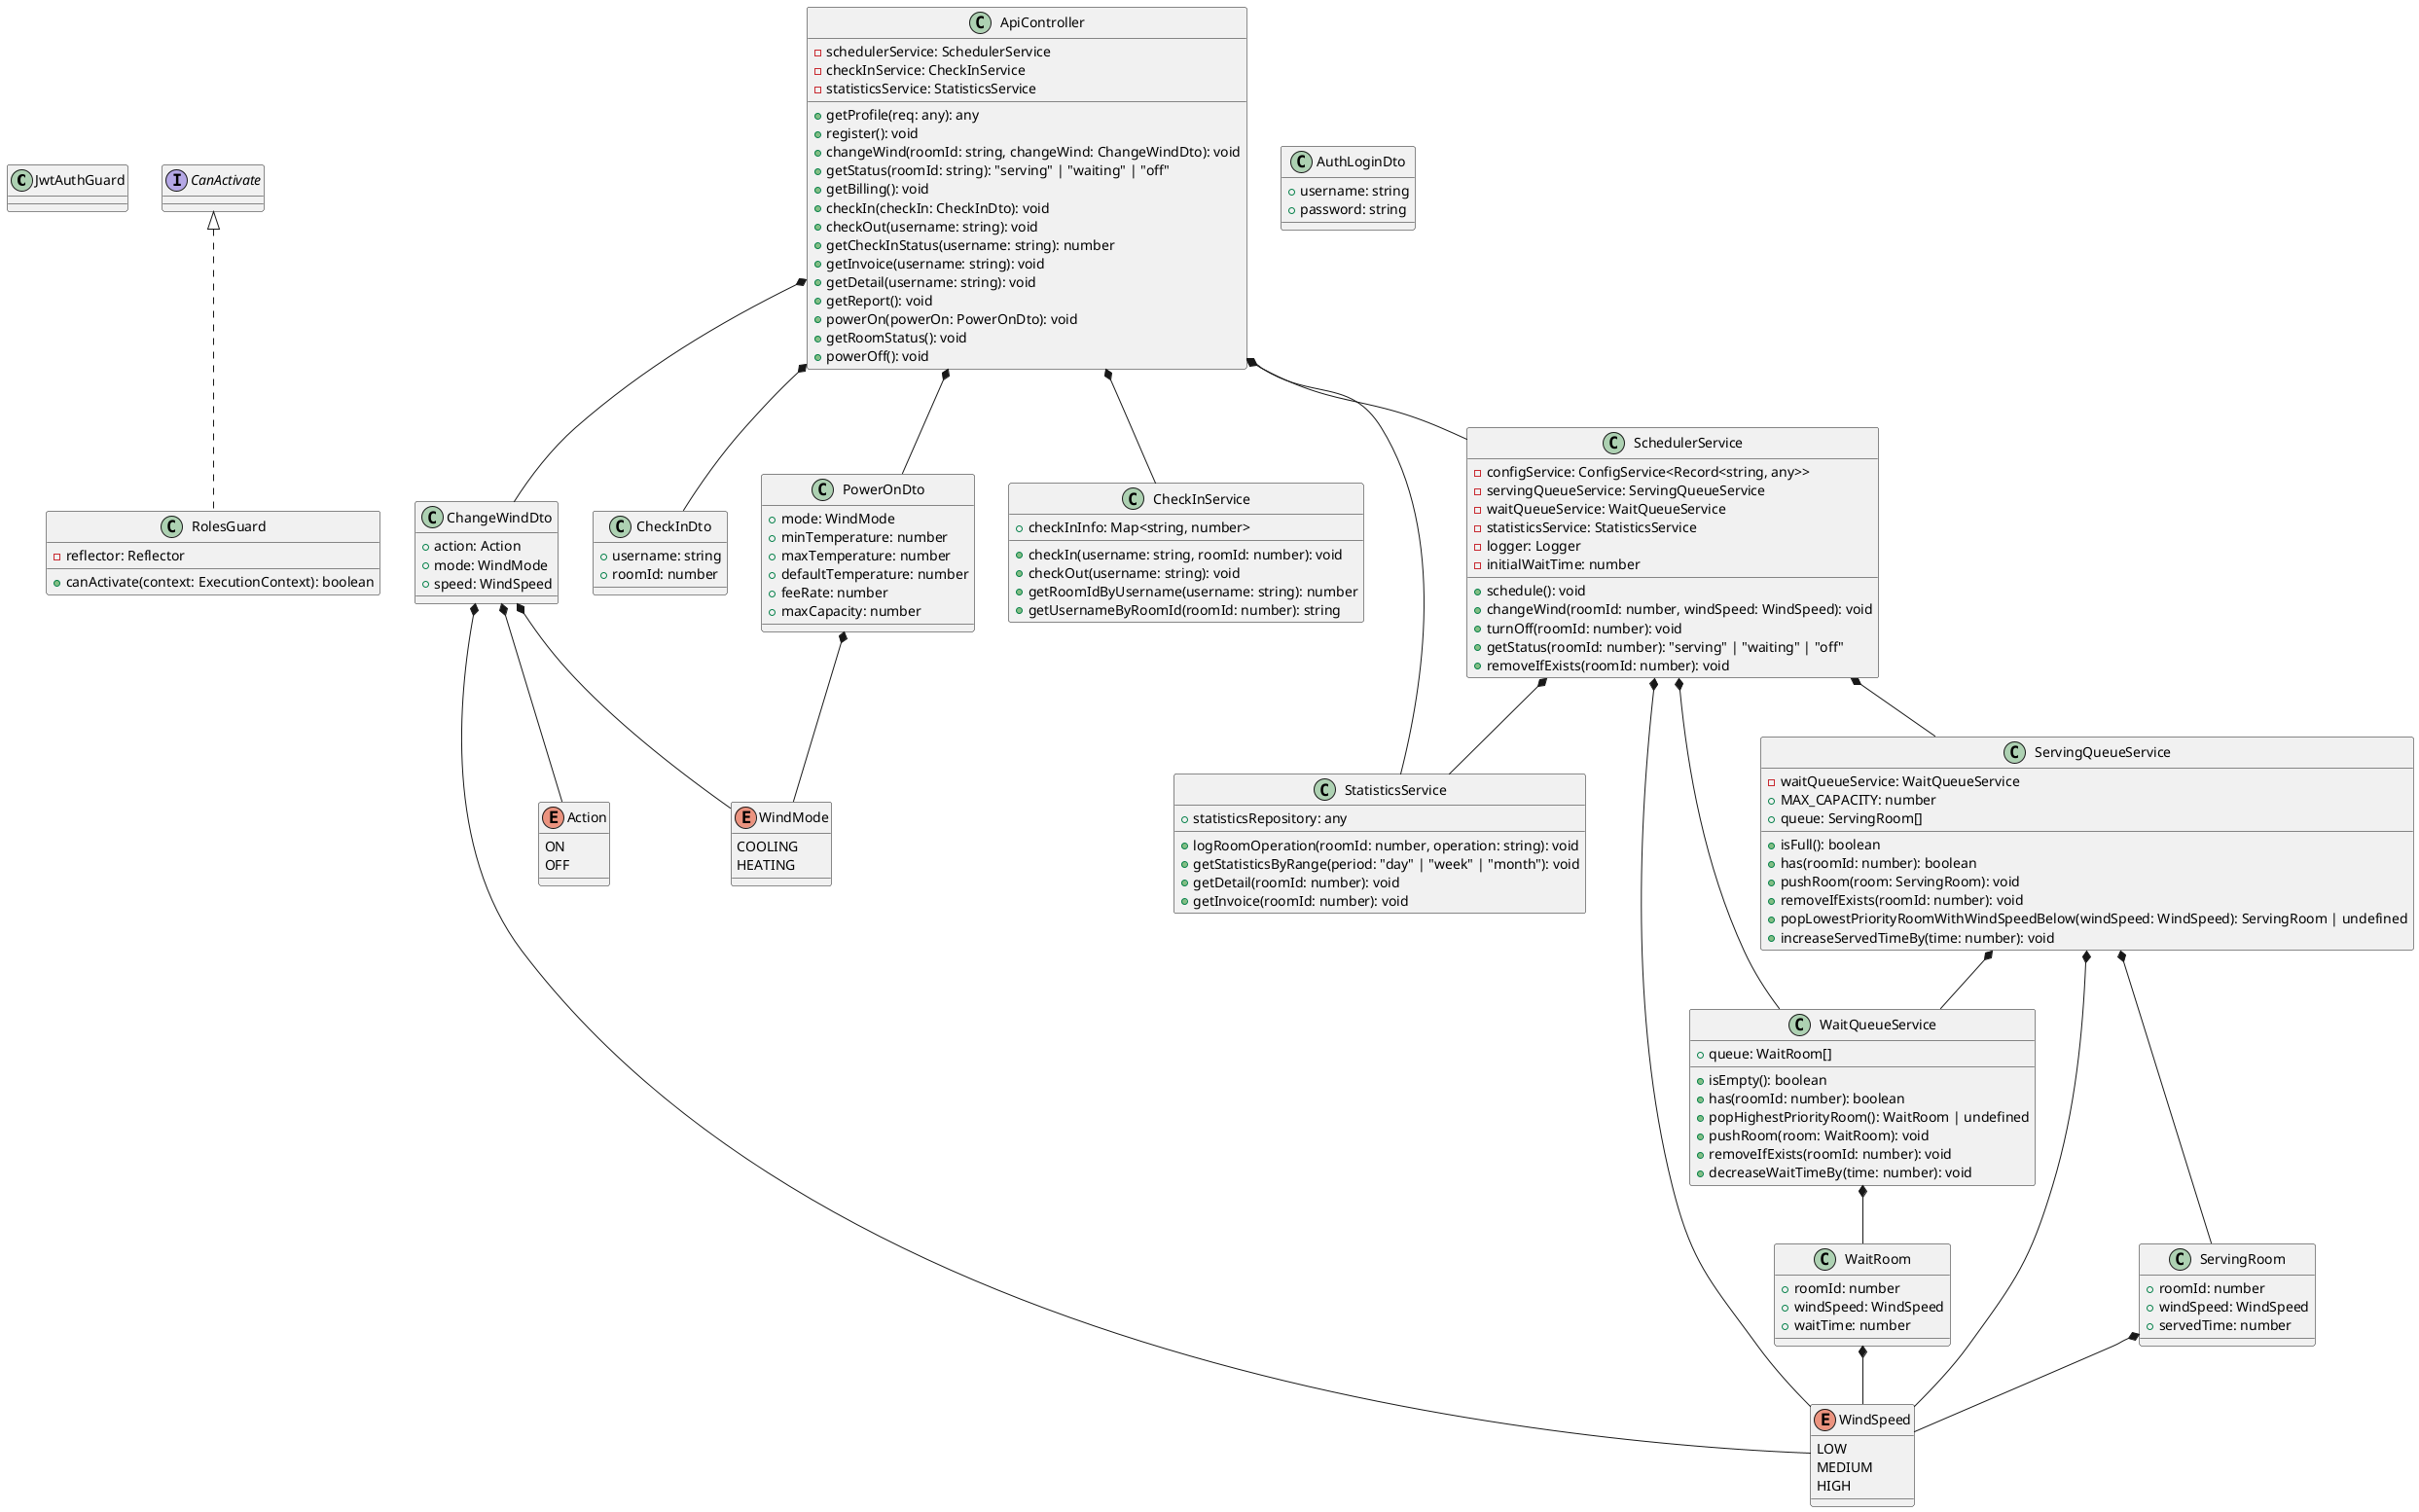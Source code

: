 @startuml
class JwtAuthGuard
class RolesGuard implements CanActivate {
    -reflector: Reflector
    +canActivate(context: ExecutionContext): boolean
}
enum WindSpeed {
    LOW
    MEDIUM
    HIGH
}
enum WindMode {
    COOLING
    HEATING
}
enum Action {
    ON
    OFF
}
class ChangeWindDto {
    +action: Action
    +mode: WindMode
    +speed: WindSpeed
}
class AuthLoginDto {
    +username: string
    +password: string
}
class CheckInDto {
    +username: string
    +roomId: number
}
class PowerOnDto {
    +mode: WindMode
    +minTemperature: number
    +maxTemperature: number
    +defaultTemperature: number
    +feeRate: number
    +maxCapacity: number
}
class CheckInService {
    +checkInInfo: Map<string, number>
    +checkIn(username: string, roomId: number): void
    +checkOut(username: string): void
    +getRoomIdByUsername(username: string): number
    +getUsernameByRoomId(roomId: number): string
}
class WaitQueueService {
    +queue: WaitRoom[]
    +isEmpty(): boolean
    +has(roomId: number): boolean
    +popHighestPriorityRoom(): WaitRoom | undefined
    +pushRoom(room: WaitRoom): void
    +removeIfExists(roomId: number): void
    +decreaseWaitTimeBy(time: number): void
}
class WaitRoom {
    +roomId: number
    +windSpeed: WindSpeed
    +waitTime: number
}
class ServingQueueService {
    -waitQueueService: WaitQueueService
    +MAX_CAPACITY: number
    +queue: ServingRoom[]
    +isFull(): boolean
    +has(roomId: number): boolean
    +pushRoom(room: ServingRoom): void
    +removeIfExists(roomId: number): void
    +popLowestPriorityRoomWithWindSpeedBelow(windSpeed: WindSpeed): ServingRoom | undefined
    +increaseServedTimeBy(time: number): void
}
class ServingRoom {
    +roomId: number
    +windSpeed: WindSpeed
    +servedTime: number
}
class StatisticsService {
    +statisticsRepository: any
    +logRoomOperation(roomId: number, operation: string): void
    +getStatisticsByRange(period: "day" | "week" | "month"): void
    +getDetail(roomId: number): void
    +getInvoice(roomId: number): void
}
class SchedulerService {
    -configService: ConfigService<Record<string, any>>
    -servingQueueService: ServingQueueService
    -waitQueueService: WaitQueueService
    -statisticsService: StatisticsService
    -logger: Logger
    -initialWaitTime: number
    +schedule(): void
    +changeWind(roomId: number, windSpeed: WindSpeed): void
    +turnOff(roomId: number): void
    +getStatus(roomId: number): "serving" | "waiting" | "off"
    +removeIfExists(roomId: number): void
}
class ApiController {
    -schedulerService: SchedulerService
    -checkInService: CheckInService
    -statisticsService: StatisticsService
    +getProfile(req: any): any
    +register(): void
    +changeWind(roomId: string, changeWind: ChangeWindDto): void
    +getStatus(roomId: string): "serving" | "waiting" | "off"
    +getBilling(): void
    +checkIn(checkIn: CheckInDto): void
    +checkOut(username: string): void
    +getCheckInStatus(username: string): number
    +getInvoice(username: string): void
    +getDetail(username: string): void
    +getReport(): void
    +powerOn(powerOn: PowerOnDto): void
    +getRoomStatus(): void
    +powerOff(): void
}
ChangeWindDto *-- Action
ChangeWindDto *-- WindMode
ChangeWindDto *-- WindSpeed
PowerOnDto *-- WindMode
WaitQueueService *-- WaitRoom
WaitRoom *-- WindSpeed
ServingQueueService *-- WaitQueueService
ServingQueueService *-- ServingRoom
ServingQueueService *-- WindSpeed
ServingRoom *-- WindSpeed
SchedulerService *-- ServingQueueService
SchedulerService *-- WaitQueueService
SchedulerService *-- StatisticsService
SchedulerService *-- WindSpeed
ApiController *-- SchedulerService
ApiController *-- CheckInService
ApiController *-- StatisticsService
ApiController *-- ChangeWindDto
ApiController *-- CheckInDto
ApiController *-- PowerOnDto
@enduml